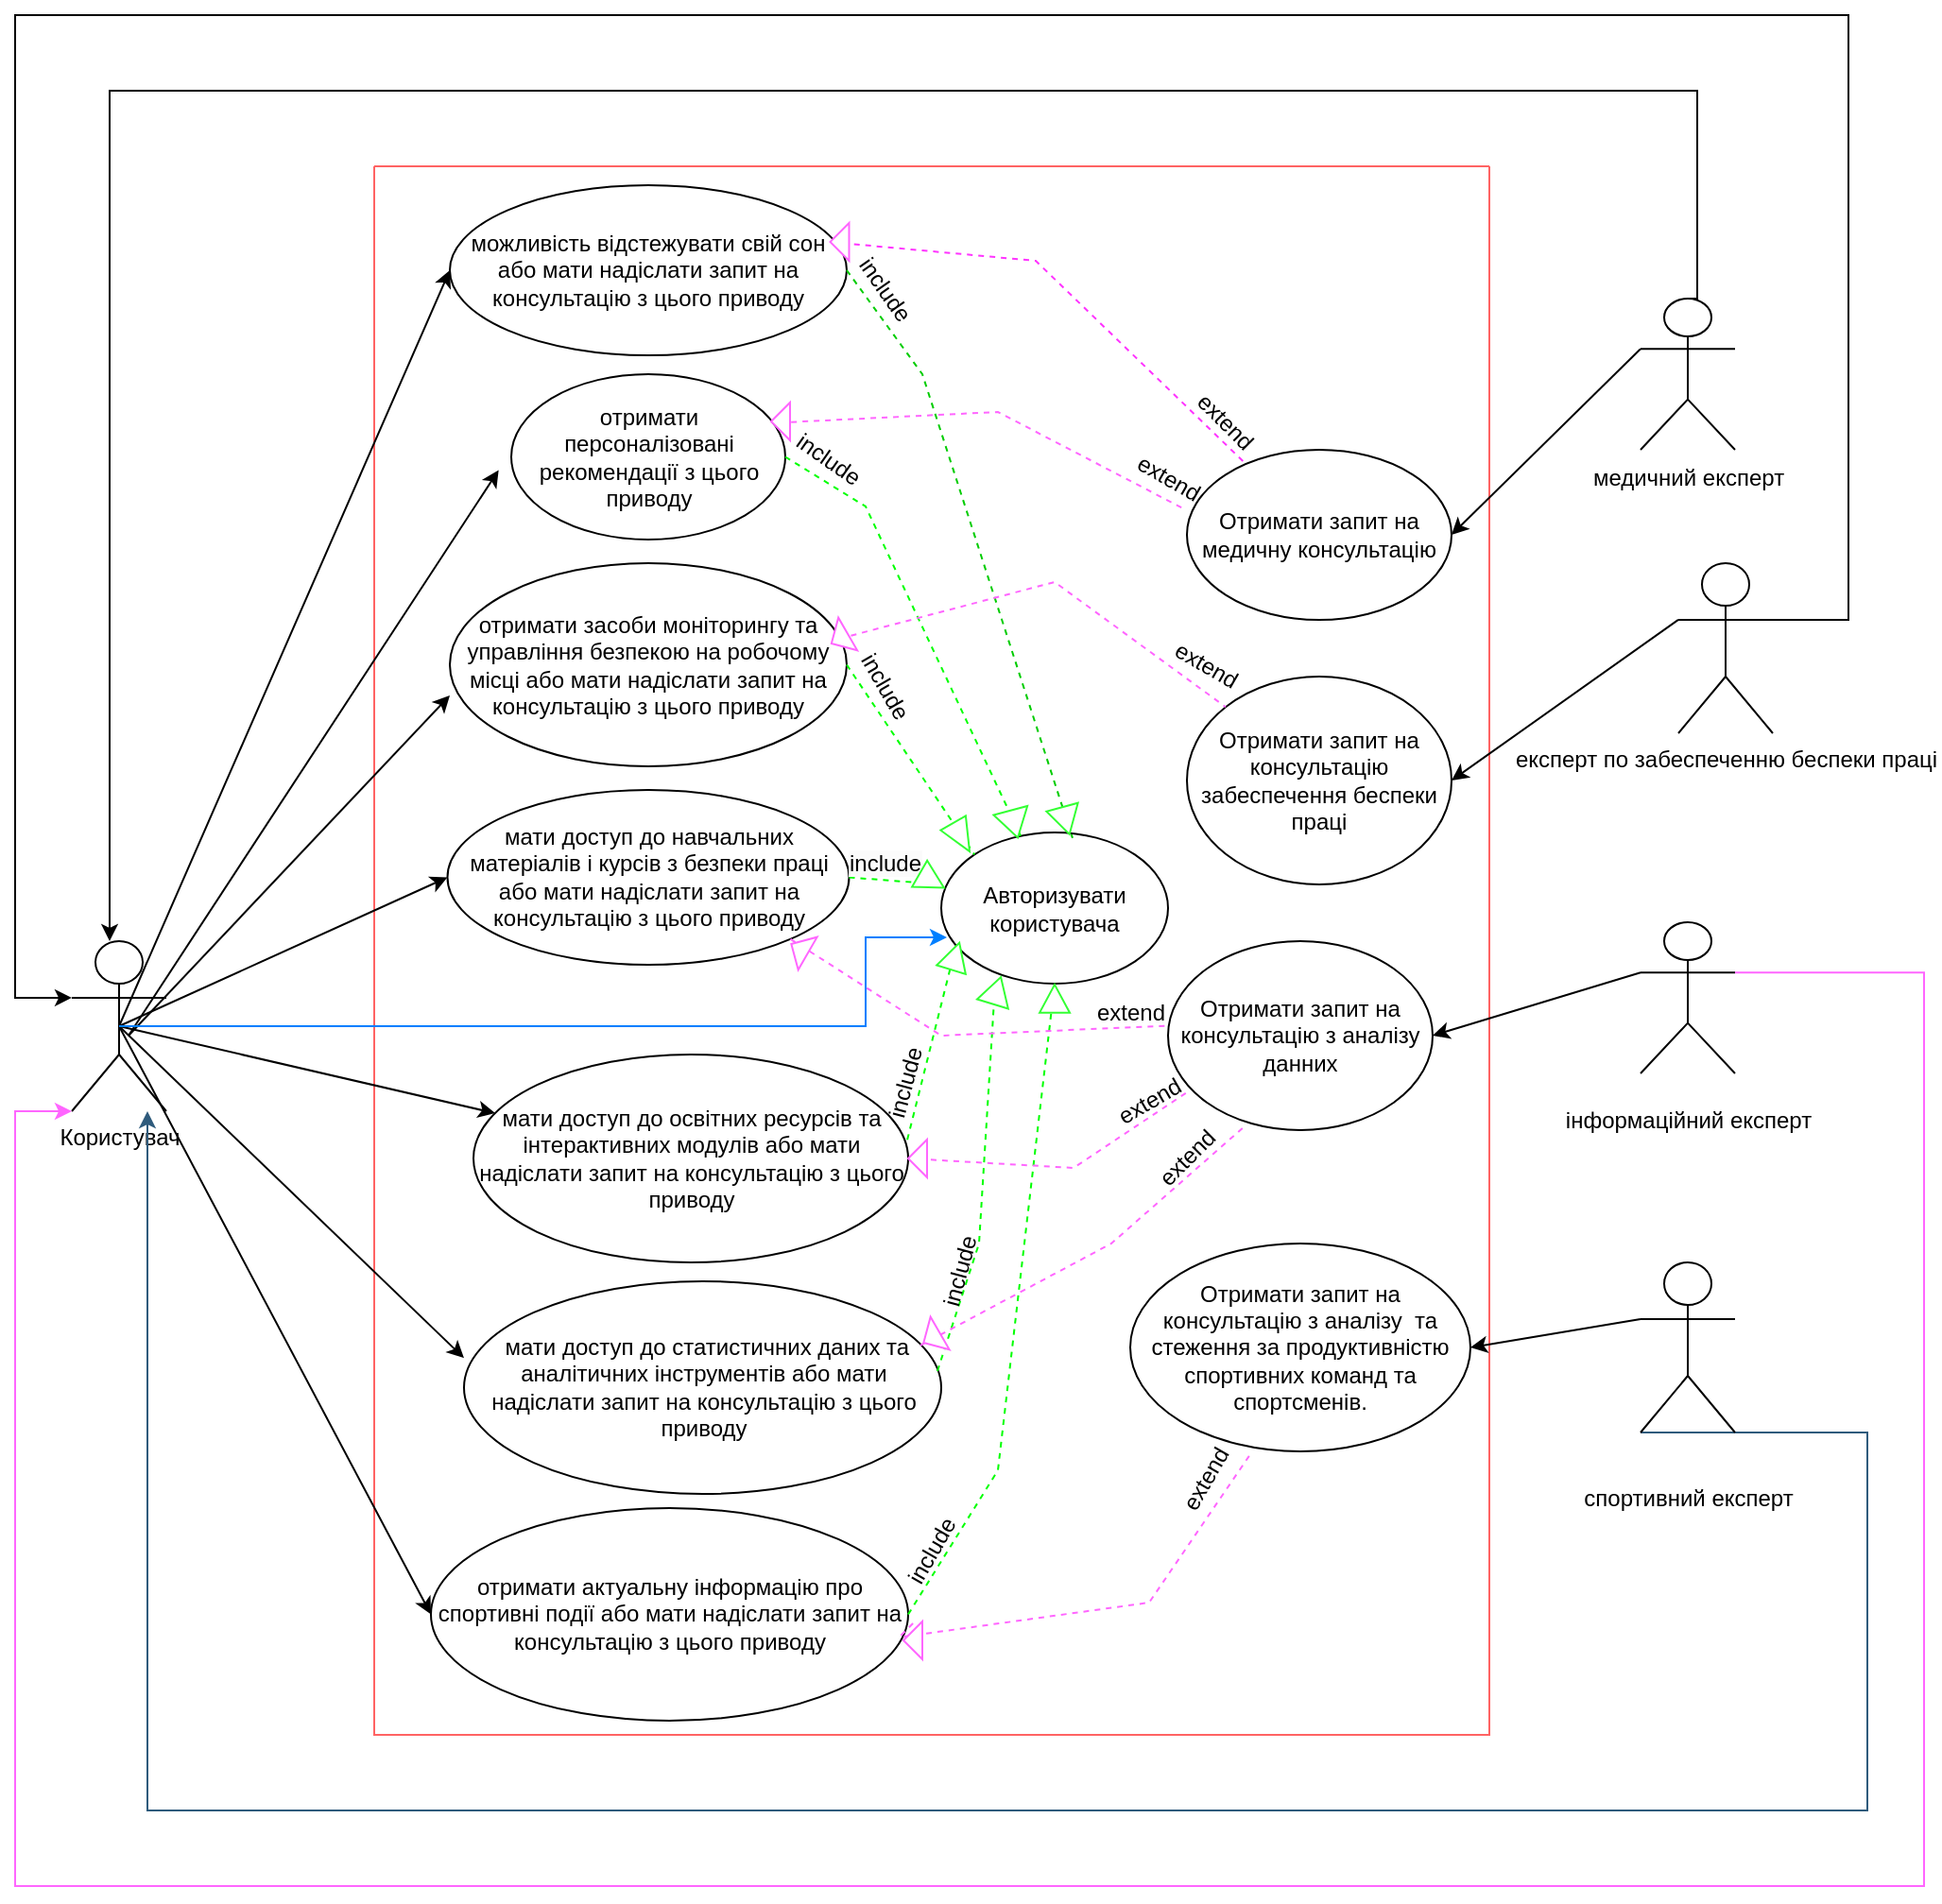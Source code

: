 <mxfile version="21.8.1" type="device">
  <diagram name="Страница — 1" id="BrRdIf7-MBRP2qg0M5hT">
    <mxGraphModel dx="3215" dy="1897" grid="0" gridSize="10" guides="1" tooltips="1" connect="1" arrows="1" fold="1" page="1" pageScale="1" pageWidth="1169" pageHeight="827" math="0" shadow="0">
      <root>
        <mxCell id="0" />
        <mxCell id="1" parent="0" />
        <mxCell id="nMjAK_z7ETHmy8bxgL3Z-1" value="Користувач" style="shape=umlActor;verticalLabelPosition=bottom;verticalAlign=top;html=1;outlineConnect=0;" parent="1" vertex="1">
          <mxGeometry x="-50" y="400" width="50" height="90" as="geometry" />
        </mxCell>
        <mxCell id="fMbS71d6y_WR-DLfGMM9-35" style="edgeStyle=orthogonalEdgeStyle;rounded=0;orthogonalLoop=1;jettySize=auto;html=1;exitX=0.5;exitY=0;exitDx=0;exitDy=0;exitPerimeter=0;" parent="1" source="nMjAK_z7ETHmy8bxgL3Z-2" target="nMjAK_z7ETHmy8bxgL3Z-1" edge="1">
          <mxGeometry relative="1" as="geometry">
            <mxPoint x="810" y="-148" as="sourcePoint" />
            <mxPoint x="40" y="160" as="targetPoint" />
            <Array as="points">
              <mxPoint x="810" y="60" />
              <mxPoint x="810" y="-50" />
              <mxPoint x="-30" y="-50" />
            </Array>
          </mxGeometry>
        </mxCell>
        <mxCell id="nMjAK_z7ETHmy8bxgL3Z-2" value="" style="shape=umlActor;verticalLabelPosition=bottom;verticalAlign=top;html=1;outlineConnect=0;" parent="1" vertex="1">
          <mxGeometry x="780" y="60" width="50" height="80" as="geometry" />
        </mxCell>
        <mxCell id="fMbS71d6y_WR-DLfGMM9-42" style="edgeStyle=orthogonalEdgeStyle;rounded=0;orthogonalLoop=1;jettySize=auto;html=1;exitX=1;exitY=0.333;exitDx=0;exitDy=0;exitPerimeter=0;entryX=0;entryY=1;entryDx=0;entryDy=0;entryPerimeter=0;strokeColor=#FF66FF;" parent="1" source="nMjAK_z7ETHmy8bxgL3Z-3" target="nMjAK_z7ETHmy8bxgL3Z-1" edge="1">
          <mxGeometry relative="1" as="geometry">
            <Array as="points">
              <mxPoint x="930" y="417" />
              <mxPoint x="930" y="900" />
              <mxPoint x="-80" y="900" />
              <mxPoint x="-80" y="490" />
            </Array>
          </mxGeometry>
        </mxCell>
        <mxCell id="nMjAK_z7ETHmy8bxgL3Z-3" value="" style="shape=umlActor;verticalLabelPosition=bottom;verticalAlign=top;html=1;outlineConnect=0;" parent="1" vertex="1">
          <mxGeometry x="780" y="390" width="50" height="80" as="geometry" />
        </mxCell>
        <mxCell id="nMjAK_z7ETHmy8bxgL3Z-16" value="" style="endArrow=classic;html=1;rounded=0;" parent="1" edge="1">
          <mxGeometry width="50" height="50" relative="1" as="geometry">
            <mxPoint x="620" y="520" as="sourcePoint" />
            <mxPoint x="620" y="520" as="targetPoint" />
          </mxGeometry>
        </mxCell>
        <mxCell id="nMjAK_z7ETHmy8bxgL3Z-30" value="" style="swimlane;startSize=0;strokeColor=#FF6363;" parent="1" vertex="1">
          <mxGeometry x="110" y="-10" width="590" height="830" as="geometry" />
        </mxCell>
        <mxCell id="nMjAK_z7ETHmy8bxgL3Z-15" value="мати доступ до навчальних матеріалів і курсів з безпеки праці або мати надіслати запит на консультацію з цього приводу" style="ellipse;whiteSpace=wrap;html=1;" parent="nMjAK_z7ETHmy8bxgL3Z-30" vertex="1">
          <mxGeometry x="38.75" y="330" width="212.5" height="92.5" as="geometry" />
        </mxCell>
        <mxCell id="nMjAK_z7ETHmy8bxgL3Z-7" value="&amp;nbsp;мати доступ до статистичних даних та аналітичних інструментів або мати надіслати запит на консультацію з цього приводу" style="ellipse;whiteSpace=wrap;html=1;" parent="nMjAK_z7ETHmy8bxgL3Z-30" vertex="1">
          <mxGeometry x="47.5" y="590" width="252.5" height="112.5" as="geometry" />
        </mxCell>
        <mxCell id="nMjAK_z7ETHmy8bxgL3Z-9" value="отримати актуальну інформацію про спортивні події або мати надіслати запит на консультацію з цього приводу" style="ellipse;whiteSpace=wrap;html=1;" parent="nMjAK_z7ETHmy8bxgL3Z-30" vertex="1">
          <mxGeometry x="30" y="710" width="252.5" height="112.5" as="geometry" />
        </mxCell>
        <mxCell id="nMjAK_z7ETHmy8bxgL3Z-5" value="мати доступ до освітних ресурсів та інтерактивних модулів або мати надіслати запит на консультацію з цього приводу" style="ellipse;whiteSpace=wrap;html=1;" parent="nMjAK_z7ETHmy8bxgL3Z-30" vertex="1">
          <mxGeometry x="52.5" y="470" width="230" height="110" as="geometry" />
        </mxCell>
        <mxCell id="nMjAK_z7ETHmy8bxgL3Z-6" value="можливість відстежувати свій сон або мати надіслати запит на консультацію з цього приводу" style="ellipse;whiteSpace=wrap;html=1;" parent="nMjAK_z7ETHmy8bxgL3Z-30" vertex="1">
          <mxGeometry x="40" y="10" width="210" height="90" as="geometry" />
        </mxCell>
        <mxCell id="nMjAK_z7ETHmy8bxgL3Z-8" value="отримати персоналізовані рекомендації з цього приводу" style="ellipse;whiteSpace=wrap;html=1;" parent="nMjAK_z7ETHmy8bxgL3Z-30" vertex="1">
          <mxGeometry x="72.5" y="110" width="145" height="87.5" as="geometry" />
        </mxCell>
        <mxCell id="nMjAK_z7ETHmy8bxgL3Z-4" value="отримати&amp;nbsp;засоби моніторингу та управління безпекою на робочому місці або мати надіслати запит на консультацію з цього приводу" style="ellipse;whiteSpace=wrap;html=1;" parent="nMjAK_z7ETHmy8bxgL3Z-30" vertex="1">
          <mxGeometry x="40" y="210" width="210" height="107.5" as="geometry" />
        </mxCell>
        <mxCell id="fMbS71d6y_WR-DLfGMM9-32" value="Авторизувати користувача" style="ellipse;whiteSpace=wrap;html=1;" parent="nMjAK_z7ETHmy8bxgL3Z-30" vertex="1">
          <mxGeometry x="300" y="352.5" width="120" height="80" as="geometry" />
        </mxCell>
        <mxCell id="fMbS71d6y_WR-DLfGMM9-53" value="Отримати запит на медичну консультацію" style="ellipse;whiteSpace=wrap;html=1;" parent="nMjAK_z7ETHmy8bxgL3Z-30" vertex="1">
          <mxGeometry x="430" y="150" width="140" height="90" as="geometry" />
        </mxCell>
        <mxCell id="fMbS71d6y_WR-DLfGMM9-54" value="Отримати запит на консультацію забеспечення беспеки праці" style="ellipse;whiteSpace=wrap;html=1;" parent="nMjAK_z7ETHmy8bxgL3Z-30" vertex="1">
          <mxGeometry x="430" y="270" width="140" height="110" as="geometry" />
        </mxCell>
        <mxCell id="fMbS71d6y_WR-DLfGMM9-55" value="Отримати запит на консультацію з аналізу данних" style="ellipse;whiteSpace=wrap;html=1;" parent="nMjAK_z7ETHmy8bxgL3Z-30" vertex="1">
          <mxGeometry x="420" y="410" width="140" height="100" as="geometry" />
        </mxCell>
        <mxCell id="fMbS71d6y_WR-DLfGMM9-56" value="Отримати запит на консультацію з аналізу&amp;nbsp; та стеження за продуктивністю спортивних команд та спортсменів." style="ellipse;whiteSpace=wrap;html=1;" parent="nMjAK_z7ETHmy8bxgL3Z-30" vertex="1">
          <mxGeometry x="400" y="570" width="180" height="110" as="geometry" />
        </mxCell>
        <mxCell id="fMbS71d6y_WR-DLfGMM9-88" value="" style="endArrow=classic;html=1;rounded=0;entryX=0;entryY=0.651;entryDx=0;entryDy=0;entryPerimeter=0;" parent="nMjAK_z7ETHmy8bxgL3Z-30" target="nMjAK_z7ETHmy8bxgL3Z-4" edge="1">
          <mxGeometry width="50" height="50" relative="1" as="geometry">
            <mxPoint x="-130" y="460" as="sourcePoint" />
            <mxPoint x="50" y="270" as="targetPoint" />
          </mxGeometry>
        </mxCell>
        <mxCell id="fMbS71d6y_WR-DLfGMM9-59" value="" style="endArrow=none;dashed=1;html=1;rounded=0;exitX=0.992;exitY=0.422;exitDx=0;exitDy=0;exitPerimeter=0;entryX=0.238;entryY=0.994;entryDx=0;entryDy=0;entryPerimeter=0;strokeColor=#00FF00;" parent="nMjAK_z7ETHmy8bxgL3Z-30" source="nMjAK_z7ETHmy8bxgL3Z-7" target="fMbS71d6y_WR-DLfGMM9-32" edge="1">
          <mxGeometry width="50" height="50" relative="1" as="geometry">
            <mxPoint x="240" y="567.5" as="sourcePoint" />
            <mxPoint x="290" y="517.5" as="targetPoint" />
            <Array as="points">
              <mxPoint x="320" y="570" />
            </Array>
          </mxGeometry>
        </mxCell>
        <mxCell id="fMbS71d6y_WR-DLfGMM9-61" value="" style="endArrow=none;dashed=1;html=1;rounded=0;exitX=0.998;exitY=0.41;exitDx=0;exitDy=0;exitPerimeter=0;entryX=0.064;entryY=0.755;entryDx=0;entryDy=0;entryPerimeter=0;strokeColor=#00FF00;" parent="nMjAK_z7ETHmy8bxgL3Z-30" source="nMjAK_z7ETHmy8bxgL3Z-5" target="fMbS71d6y_WR-DLfGMM9-32" edge="1">
          <mxGeometry width="50" height="50" relative="1" as="geometry">
            <mxPoint x="220" y="482.5" as="sourcePoint" />
            <mxPoint x="270" y="432.5" as="targetPoint" />
          </mxGeometry>
        </mxCell>
        <mxCell id="fMbS71d6y_WR-DLfGMM9-62" value="" style="endArrow=none;dashed=1;html=1;rounded=0;exitX=1;exitY=0.5;exitDx=0;exitDy=0;entryX=0;entryY=0.344;entryDx=0;entryDy=0;entryPerimeter=0;strokeColor=#00FF00;" parent="nMjAK_z7ETHmy8bxgL3Z-30" source="nMjAK_z7ETHmy8bxgL3Z-15" target="fMbS71d6y_WR-DLfGMM9-32" edge="1">
          <mxGeometry width="50" height="50" relative="1" as="geometry">
            <mxPoint x="225" y="388" as="sourcePoint" />
            <mxPoint x="275" y="337.5" as="targetPoint" />
          </mxGeometry>
        </mxCell>
        <mxCell id="fMbS71d6y_WR-DLfGMM9-63" value="" style="endArrow=none;dashed=1;html=1;rounded=0;exitX=1;exitY=0.5;exitDx=0;exitDy=0;entryX=0.579;entryY=0.037;entryDx=0;entryDy=0;entryPerimeter=0;strokeColor=#00CC00;" parent="nMjAK_z7ETHmy8bxgL3Z-30" source="nMjAK_z7ETHmy8bxgL3Z-6" target="fMbS71d6y_WR-DLfGMM9-32" edge="1">
          <mxGeometry width="50" height="50" relative="1" as="geometry">
            <mxPoint x="225" y="90" as="sourcePoint" />
            <mxPoint x="275" y="40" as="targetPoint" />
            <Array as="points">
              <mxPoint x="290" y="110" />
            </Array>
          </mxGeometry>
        </mxCell>
        <mxCell id="fMbS71d6y_WR-DLfGMM9-90" value="" style="endArrow=none;dashed=1;html=1;rounded=0;exitX=1;exitY=0.5;exitDx=0;exitDy=0;entryX=0.5;entryY=1;entryDx=0;entryDy=0;strokeColor=#00FF00;" parent="nMjAK_z7ETHmy8bxgL3Z-30" source="nMjAK_z7ETHmy8bxgL3Z-9" target="fMbS71d6y_WR-DLfGMM9-32" edge="1">
          <mxGeometry width="50" height="50" relative="1" as="geometry">
            <mxPoint x="260" y="690" as="sourcePoint" />
            <mxPoint x="310" y="640" as="targetPoint" />
            <Array as="points">
              <mxPoint x="330" y="690" />
            </Array>
          </mxGeometry>
        </mxCell>
        <mxCell id="fMbS71d6y_WR-DLfGMM9-91" value="" style="endArrow=none;dashed=1;html=1;rounded=0;exitX=1;exitY=0.5;exitDx=0;exitDy=0;entryX=0;entryY=0;entryDx=0;entryDy=0;strokeColor=#00FF00;" parent="nMjAK_z7ETHmy8bxgL3Z-30" source="nMjAK_z7ETHmy8bxgL3Z-4" target="fMbS71d6y_WR-DLfGMM9-32" edge="1">
          <mxGeometry width="50" height="50" relative="1" as="geometry">
            <mxPoint x="230" y="280" as="sourcePoint" />
            <mxPoint x="280" y="230" as="targetPoint" />
          </mxGeometry>
        </mxCell>
        <mxCell id="fMbS71d6y_WR-DLfGMM9-92" value="" style="endArrow=none;dashed=1;html=1;rounded=0;exitX=1;exitY=0.5;exitDx=0;exitDy=0;strokeColor=#00FF00;" parent="nMjAK_z7ETHmy8bxgL3Z-30" source="nMjAK_z7ETHmy8bxgL3Z-8" target="fMbS71d6y_WR-DLfGMM9-32" edge="1">
          <mxGeometry width="50" height="50" relative="1" as="geometry">
            <mxPoint x="190" y="190" as="sourcePoint" />
            <mxPoint x="240" y="140" as="targetPoint" />
            <Array as="points">
              <mxPoint x="260" y="180" />
            </Array>
          </mxGeometry>
        </mxCell>
        <mxCell id="sG-ECZADBTKkwsSgiSJS-2" value="" style="endArrow=none;dashed=1;html=1;rounded=0;exitX=1;exitY=0.5;exitDx=0;exitDy=0;strokeColor=#FF66FF;" edge="1" parent="nMjAK_z7ETHmy8bxgL3Z-30" source="nMjAK_z7ETHmy8bxgL3Z-5">
          <mxGeometry width="50" height="50" relative="1" as="geometry">
            <mxPoint x="380" y="540" as="sourcePoint" />
            <mxPoint x="430" y="490" as="targetPoint" />
            <Array as="points">
              <mxPoint x="370" y="530" />
            </Array>
          </mxGeometry>
        </mxCell>
        <mxCell id="sG-ECZADBTKkwsSgiSJS-3" value="" style="endArrow=none;dashed=1;html=1;rounded=0;exitX=0.985;exitY=0.599;exitDx=0;exitDy=0;exitPerimeter=0;entryX=0.35;entryY=1.021;entryDx=0;entryDy=0;entryPerimeter=0;strokeColor=#FF66FF;" edge="1" parent="nMjAK_z7ETHmy8bxgL3Z-30" source="sG-ECZADBTKkwsSgiSJS-34" target="fMbS71d6y_WR-DLfGMM9-56">
          <mxGeometry width="50" height="50" relative="1" as="geometry">
            <mxPoint x="330" y="770" as="sourcePoint" />
            <mxPoint x="380" y="720" as="targetPoint" />
            <Array as="points">
              <mxPoint x="410" y="760" />
            </Array>
          </mxGeometry>
        </mxCell>
        <mxCell id="sG-ECZADBTKkwsSgiSJS-4" value="" style="endArrow=none;dashed=1;html=1;rounded=0;exitX=0.956;exitY=0.302;exitDx=0;exitDy=0;exitPerimeter=0;entryX=0.295;entryY=0.973;entryDx=0;entryDy=0;entryPerimeter=0;strokeColor=#FF66FF;" edge="1" parent="nMjAK_z7ETHmy8bxgL3Z-30" source="nMjAK_z7ETHmy8bxgL3Z-7" target="fMbS71d6y_WR-DLfGMM9-55">
          <mxGeometry width="50" height="50" relative="1" as="geometry">
            <mxPoint x="340" y="660" as="sourcePoint" />
            <mxPoint x="390" y="610" as="targetPoint" />
            <Array as="points">
              <mxPoint x="390" y="570" />
            </Array>
          </mxGeometry>
        </mxCell>
        <mxCell id="sG-ECZADBTKkwsSgiSJS-5" value="" style="endArrow=none;dashed=1;html=1;rounded=0;exitX=1;exitY=1;exitDx=0;exitDy=0;entryX=-0.008;entryY=0.448;entryDx=0;entryDy=0;entryPerimeter=0;strokeColor=#FF66FF;" edge="1" parent="nMjAK_z7ETHmy8bxgL3Z-30" source="nMjAK_z7ETHmy8bxgL3Z-15" target="fMbS71d6y_WR-DLfGMM9-55">
          <mxGeometry width="50" height="50" relative="1" as="geometry">
            <mxPoint x="335" y="490" as="sourcePoint" />
            <mxPoint x="385" y="440" as="targetPoint" />
            <Array as="points">
              <mxPoint x="300" y="460" />
            </Array>
          </mxGeometry>
        </mxCell>
        <mxCell id="sG-ECZADBTKkwsSgiSJS-6" value="" style="endArrow=none;dashed=1;html=1;rounded=0;exitX=0.98;exitY=0.293;exitDx=0;exitDy=0;exitPerimeter=0;entryX=-0.008;entryY=0.35;entryDx=0;entryDy=0;entryPerimeter=0;strokeColor=#FF66FF;" edge="1" parent="nMjAK_z7ETHmy8bxgL3Z-30" source="nMjAK_z7ETHmy8bxgL3Z-8" target="fMbS71d6y_WR-DLfGMM9-53">
          <mxGeometry width="50" height="50" relative="1" as="geometry">
            <mxPoint x="390" y="200" as="sourcePoint" />
            <mxPoint x="440" y="150" as="targetPoint" />
            <Array as="points">
              <mxPoint x="330" y="130" />
            </Array>
          </mxGeometry>
        </mxCell>
        <mxCell id="sG-ECZADBTKkwsSgiSJS-7" value="" style="endArrow=none;dashed=1;html=1;rounded=0;exitX=0.99;exitY=0.341;exitDx=0;exitDy=0;exitPerimeter=0;strokeColor=#FF33FF;" edge="1" parent="nMjAK_z7ETHmy8bxgL3Z-30" source="nMjAK_z7ETHmy8bxgL3Z-6" target="fMbS71d6y_WR-DLfGMM9-53">
          <mxGeometry width="50" height="50" relative="1" as="geometry">
            <mxPoint x="400" y="80" as="sourcePoint" />
            <mxPoint x="450" y="30" as="targetPoint" />
            <Array as="points">
              <mxPoint x="350" y="50" />
            </Array>
          </mxGeometry>
        </mxCell>
        <mxCell id="sG-ECZADBTKkwsSgiSJS-8" value="" style="endArrow=none;dashed=1;html=1;rounded=0;exitX=0.983;exitY=0.371;exitDx=0;exitDy=0;exitPerimeter=0;entryX=0;entryY=0;entryDx=0;entryDy=0;strokeColor=#FF66FF;" edge="1" parent="nMjAK_z7ETHmy8bxgL3Z-30" source="nMjAK_z7ETHmy8bxgL3Z-4" target="fMbS71d6y_WR-DLfGMM9-54">
          <mxGeometry width="50" height="50" relative="1" as="geometry">
            <mxPoint x="360" y="290" as="sourcePoint" />
            <mxPoint x="410" y="240" as="targetPoint" />
            <Array as="points">
              <mxPoint x="360" y="220" />
            </Array>
          </mxGeometry>
        </mxCell>
        <mxCell id="sG-ECZADBTKkwsSgiSJS-9" value="extend" style="text;html=1;align=center;verticalAlign=middle;resizable=0;points=[];autosize=1;strokeColor=none;fillColor=none;" vertex="1" parent="nMjAK_z7ETHmy8bxgL3Z-30">
          <mxGeometry x="370" y="432.5" width="60" height="30" as="geometry" />
        </mxCell>
        <mxCell id="sG-ECZADBTKkwsSgiSJS-10" value="extend" style="text;html=1;align=center;verticalAlign=middle;resizable=0;points=[];autosize=1;strokeColor=none;fillColor=none;rotation=-30;" vertex="1" parent="nMjAK_z7ETHmy8bxgL3Z-30">
          <mxGeometry x="380" y="480" width="60" height="30" as="geometry" />
        </mxCell>
        <mxCell id="sG-ECZADBTKkwsSgiSJS-11" value="extend" style="text;html=1;align=center;verticalAlign=middle;resizable=0;points=[];autosize=1;strokeColor=none;fillColor=none;rotation=-45;" vertex="1" parent="nMjAK_z7ETHmy8bxgL3Z-30">
          <mxGeometry x="400" y="510" width="60" height="30" as="geometry" />
        </mxCell>
        <mxCell id="sG-ECZADBTKkwsSgiSJS-12" value="extend" style="text;html=1;align=center;verticalAlign=middle;resizable=0;points=[];autosize=1;strokeColor=none;fillColor=none;rotation=-60;" vertex="1" parent="nMjAK_z7ETHmy8bxgL3Z-30">
          <mxGeometry x="410" y="680" width="60" height="30" as="geometry" />
        </mxCell>
        <mxCell id="sG-ECZADBTKkwsSgiSJS-13" value="extend" style="text;html=1;align=center;verticalAlign=middle;resizable=0;points=[];autosize=1;strokeColor=none;fillColor=none;rotation=30;" vertex="1" parent="nMjAK_z7ETHmy8bxgL3Z-30">
          <mxGeometry x="410" y="248.75" width="60" height="30" as="geometry" />
        </mxCell>
        <mxCell id="sG-ECZADBTKkwsSgiSJS-14" value="extend" style="text;html=1;align=center;verticalAlign=middle;resizable=0;points=[];autosize=1;strokeColor=none;fillColor=none;rotation=45;" vertex="1" parent="nMjAK_z7ETHmy8bxgL3Z-30">
          <mxGeometry x="420" y="120" width="60" height="30" as="geometry" />
        </mxCell>
        <mxCell id="sG-ECZADBTKkwsSgiSJS-15" value="extend" style="text;html=1;align=center;verticalAlign=middle;resizable=0;points=[];autosize=1;strokeColor=none;fillColor=none;rotation=30;" vertex="1" parent="nMjAK_z7ETHmy8bxgL3Z-30">
          <mxGeometry x="390" y="150" width="60" height="30" as="geometry" />
        </mxCell>
        <mxCell id="sG-ECZADBTKkwsSgiSJS-22" value="include" style="text;html=1;align=center;verticalAlign=middle;resizable=0;points=[];autosize=1;strokeColor=none;fillColor=none;rotation=-60;" vertex="1" parent="nMjAK_z7ETHmy8bxgL3Z-30">
          <mxGeometry x="265" y="718" width="60" height="30" as="geometry" />
        </mxCell>
        <mxCell id="sG-ECZADBTKkwsSgiSJS-21" value="include" style="text;html=1;align=center;verticalAlign=middle;resizable=0;points=[];autosize=1;strokeColor=none;fillColor=none;rotation=-75;" vertex="1" parent="nMjAK_z7ETHmy8bxgL3Z-30">
          <mxGeometry x="280" y="570" width="60" height="30" as="geometry" />
        </mxCell>
        <mxCell id="sG-ECZADBTKkwsSgiSJS-20" value="include" style="text;html=1;align=center;verticalAlign=middle;resizable=0;points=[];autosize=1;strokeColor=none;fillColor=none;rotation=-75;" vertex="1" parent="nMjAK_z7ETHmy8bxgL3Z-30">
          <mxGeometry x="251.25" y="470" width="60" height="30" as="geometry" />
        </mxCell>
        <mxCell id="sG-ECZADBTKkwsSgiSJS-19" value="&#xa;&lt;span style=&quot;color: rgb(0, 0, 0); font-family: Helvetica; font-size: 12px; font-style: normal; font-variant-ligatures: normal; font-variant-caps: normal; font-weight: 400; letter-spacing: normal; orphans: 2; text-align: center; text-indent: 0px; text-transform: none; widows: 2; word-spacing: 0px; -webkit-text-stroke-width: 0px; background-color: rgb(251, 251, 251); text-decoration-thickness: initial; text-decoration-style: initial; text-decoration-color: initial; float: none; display: inline !important;&quot;&gt;include&lt;/span&gt;&#xa;&#xa;" style="text;html=1;align=center;verticalAlign=middle;resizable=0;points=[];autosize=1;strokeColor=none;fillColor=none;" vertex="1" parent="nMjAK_z7ETHmy8bxgL3Z-30">
          <mxGeometry x="240" y="346.25" width="60" height="60" as="geometry" />
        </mxCell>
        <mxCell id="sG-ECZADBTKkwsSgiSJS-18" value="include" style="text;html=1;align=center;verticalAlign=middle;resizable=0;points=[];autosize=1;strokeColor=none;fillColor=none;rotation=60;" vertex="1" parent="nMjAK_z7ETHmy8bxgL3Z-30">
          <mxGeometry x="240" y="260" width="60" height="30" as="geometry" />
        </mxCell>
        <mxCell id="sG-ECZADBTKkwsSgiSJS-17" value="include" style="text;html=1;align=center;verticalAlign=middle;resizable=0;points=[];autosize=1;strokeColor=none;fillColor=none;rotation=35;" vertex="1" parent="nMjAK_z7ETHmy8bxgL3Z-30">
          <mxGeometry x="210" y="140" width="60" height="30" as="geometry" />
        </mxCell>
        <mxCell id="sG-ECZADBTKkwsSgiSJS-16" value="include" style="text;html=1;align=center;verticalAlign=middle;resizable=0;points=[];autosize=1;strokeColor=none;fillColor=none;rotation=55;" vertex="1" parent="nMjAK_z7ETHmy8bxgL3Z-30">
          <mxGeometry x="240" y="50" width="60" height="30" as="geometry" />
        </mxCell>
        <mxCell id="sG-ECZADBTKkwsSgiSJS-23" value="" style="triangle;whiteSpace=wrap;html=1;rotation=-180;strokeColor=#FF66FF;" vertex="1" parent="nMjAK_z7ETHmy8bxgL3Z-30">
          <mxGeometry x="241.25" y="30" width="10" height="20" as="geometry" />
        </mxCell>
        <mxCell id="sG-ECZADBTKkwsSgiSJS-25" value="" style="triangle;whiteSpace=wrap;html=1;rotation=-180;strokeColor=#FF66FF;" vertex="1" parent="nMjAK_z7ETHmy8bxgL3Z-30">
          <mxGeometry x="210" y="125" width="10" height="20" as="geometry" />
        </mxCell>
        <mxCell id="sG-ECZADBTKkwsSgiSJS-26" value="" style="triangle;whiteSpace=wrap;html=1;rotation=-210;strokeColor=#FF66FF;" vertex="1" parent="nMjAK_z7ETHmy8bxgL3Z-30">
          <mxGeometry x="241.25" y="240" width="10" height="20" as="geometry" />
        </mxCell>
        <mxCell id="sG-ECZADBTKkwsSgiSJS-27" value="" style="triangle;whiteSpace=wrap;html=1;rotation=-150;strokeColor=#FF66FF;" vertex="1" parent="nMjAK_z7ETHmy8bxgL3Z-30">
          <mxGeometry x="220" y="404" width="10" height="20" as="geometry" />
        </mxCell>
        <mxCell id="sG-ECZADBTKkwsSgiSJS-28" value="" style="triangle;whiteSpace=wrap;html=1;rotation=-180;strokeColor=#FF66FF;" vertex="1" parent="nMjAK_z7ETHmy8bxgL3Z-30">
          <mxGeometry x="282.5" y="515" width="10" height="20" as="geometry" />
        </mxCell>
        <mxCell id="sG-ECZADBTKkwsSgiSJS-29" value="" style="triangle;whiteSpace=wrap;html=1;rotation=-210;strokeColor=#FF66FF;" vertex="1" parent="nMjAK_z7ETHmy8bxgL3Z-30">
          <mxGeometry x="290" y="610" width="10" height="20" as="geometry" />
        </mxCell>
        <mxCell id="sG-ECZADBTKkwsSgiSJS-34" value="" style="triangle;whiteSpace=wrap;html=1;rotation=-180;strokeColor=#FF66FF;" vertex="1" parent="nMjAK_z7ETHmy8bxgL3Z-30">
          <mxGeometry x="280" y="770" width="10" height="20" as="geometry" />
        </mxCell>
        <mxCell id="sG-ECZADBTKkwsSgiSJS-35" value="" style="endArrow=none;dashed=1;html=1;rounded=0;exitX=0.985;exitY=0.599;exitDx=0;exitDy=0;exitPerimeter=0;entryX=0.35;entryY=1.021;entryDx=0;entryDy=0;entryPerimeter=0;strokeColor=#FF66FF;" edge="1" parent="nMjAK_z7ETHmy8bxgL3Z-30" source="nMjAK_z7ETHmy8bxgL3Z-9" target="sG-ECZADBTKkwsSgiSJS-34">
          <mxGeometry width="50" height="50" relative="1" as="geometry">
            <mxPoint x="389" y="767" as="sourcePoint" />
            <mxPoint x="573" y="672" as="targetPoint" />
            <Array as="points" />
          </mxGeometry>
        </mxCell>
        <mxCell id="sG-ECZADBTKkwsSgiSJS-36" value="" style="triangle;whiteSpace=wrap;html=1;rotation=30;strokeColor=#33FF33;" vertex="1" parent="nMjAK_z7ETHmy8bxgL3Z-30">
          <mxGeometry x="287.58" y="370" width="14.85" height="16" as="geometry" />
        </mxCell>
        <mxCell id="sG-ECZADBTKkwsSgiSJS-39" value="" style="triangle;whiteSpace=wrap;html=1;rotation=75;strokeColor=#33FF33;" vertex="1" parent="nMjAK_z7ETHmy8bxgL3Z-30">
          <mxGeometry x="358.5" y="337.67" width="14.85" height="17.22" as="geometry" />
        </mxCell>
        <mxCell id="sG-ECZADBTKkwsSgiSJS-44" value="" style="triangle;whiteSpace=wrap;html=1;rotation=75;strokeColor=#33FF33;" vertex="1" parent="nMjAK_z7ETHmy8bxgL3Z-30">
          <mxGeometry x="331.15" y="338.8" width="14.85" height="18.49" as="geometry" />
        </mxCell>
        <mxCell id="sG-ECZADBTKkwsSgiSJS-46" value="" style="triangle;whiteSpace=wrap;html=1;rotation=60;strokeColor=#33FF33;" vertex="1" parent="nMjAK_z7ETHmy8bxgL3Z-30">
          <mxGeometry x="302" y="347.4" width="17.34" height="15.29" as="geometry" />
        </mxCell>
        <mxCell id="sG-ECZADBTKkwsSgiSJS-48" value="" style="triangle;whiteSpace=wrap;html=1;rotation=-73;strokeColor=#33FF33;" vertex="1" parent="nMjAK_z7ETHmy8bxgL3Z-30">
          <mxGeometry x="300" y="410" width="14.85" height="16" as="geometry" />
        </mxCell>
        <mxCell id="sG-ECZADBTKkwsSgiSJS-49" value="" style="triangle;whiteSpace=wrap;html=1;rotation=-73;strokeColor=#33FF33;" vertex="1" parent="nMjAK_z7ETHmy8bxgL3Z-30">
          <mxGeometry x="321.95" y="427.58" width="14.85" height="17.17" as="geometry" />
        </mxCell>
        <mxCell id="sG-ECZADBTKkwsSgiSJS-51" value="" style="triangle;whiteSpace=wrap;html=1;rotation=-90;strokeColor=#33FF33;" vertex="1" parent="nMjAK_z7ETHmy8bxgL3Z-30">
          <mxGeometry x="352.58" y="432.5" width="14.85" height="16" as="geometry" />
        </mxCell>
        <mxCell id="fMbS71d6y_WR-DLfGMM9-44" style="edgeStyle=orthogonalEdgeStyle;rounded=0;orthogonalLoop=1;jettySize=auto;html=1;exitX=0;exitY=1;exitDx=0;exitDy=0;exitPerimeter=0;strokeColor=#2F5B7C;" parent="1" source="fMbS71d6y_WR-DLfGMM9-9" target="nMjAK_z7ETHmy8bxgL3Z-1" edge="1">
          <mxGeometry relative="1" as="geometry">
            <Array as="points">
              <mxPoint x="900" y="660" />
              <mxPoint x="900" y="860" />
              <mxPoint x="-10" y="860" />
            </Array>
          </mxGeometry>
        </mxCell>
        <mxCell id="fMbS71d6y_WR-DLfGMM9-9" value="" style="shape=umlActor;verticalLabelPosition=bottom;verticalAlign=top;html=1;outlineConnect=0;" parent="1" vertex="1">
          <mxGeometry x="780" y="570" width="50" height="90" as="geometry" />
        </mxCell>
        <mxCell id="fMbS71d6y_WR-DLfGMM9-38" style="edgeStyle=orthogonalEdgeStyle;rounded=0;orthogonalLoop=1;jettySize=auto;html=1;exitX=1;exitY=0.333;exitDx=0;exitDy=0;exitPerimeter=0;entryX=0;entryY=0.333;entryDx=0;entryDy=0;entryPerimeter=0;" parent="1" source="fMbS71d6y_WR-DLfGMM9-25" target="nMjAK_z7ETHmy8bxgL3Z-1" edge="1">
          <mxGeometry relative="1" as="geometry">
            <mxPoint x="70" y="-90" as="targetPoint" />
            <Array as="points">
              <mxPoint x="890" y="230" />
              <mxPoint x="890" y="-90" />
              <mxPoint x="-80" y="-90" />
              <mxPoint x="-80" y="430" />
            </Array>
          </mxGeometry>
        </mxCell>
        <mxCell id="fMbS71d6y_WR-DLfGMM9-25" value="експерт по забеспеченню беспеки праці" style="shape=umlActor;verticalLabelPosition=bottom;verticalAlign=top;html=1;outlineConnect=0;" parent="1" vertex="1">
          <mxGeometry x="800" y="200" width="50" height="90" as="geometry" />
        </mxCell>
        <mxCell id="fMbS71d6y_WR-DLfGMM9-26" value="медичний експерт" style="text;html=1;align=center;verticalAlign=middle;resizable=0;points=[];autosize=1;strokeColor=none;fillColor=none;" parent="1" vertex="1">
          <mxGeometry x="740" y="140" width="130" height="30" as="geometry" />
        </mxCell>
        <mxCell id="fMbS71d6y_WR-DLfGMM9-27" value="інформаційний експерт" style="text;html=1;align=center;verticalAlign=middle;resizable=0;points=[];autosize=1;strokeColor=none;fillColor=none;" parent="1" vertex="1">
          <mxGeometry x="725" y="480" width="160" height="30" as="geometry" />
        </mxCell>
        <mxCell id="fMbS71d6y_WR-DLfGMM9-28" value="спортивний експерт" style="text;html=1;align=center;verticalAlign=middle;resizable=0;points=[];autosize=1;strokeColor=none;fillColor=none;" parent="1" vertex="1">
          <mxGeometry x="735" y="680" width="140" height="30" as="geometry" />
        </mxCell>
        <mxCell id="fMbS71d6y_WR-DLfGMM9-64" value="" style="endArrow=classic;html=1;rounded=0;entryX=1;entryY=0.5;entryDx=0;entryDy=0;exitX=0;exitY=0.333;exitDx=0;exitDy=0;exitPerimeter=0;" parent="1" source="nMjAK_z7ETHmy8bxgL3Z-2" target="fMbS71d6y_WR-DLfGMM9-53" edge="1">
          <mxGeometry width="50" height="50" relative="1" as="geometry">
            <mxPoint x="700" y="130" as="sourcePoint" />
            <mxPoint x="750" y="80" as="targetPoint" />
          </mxGeometry>
        </mxCell>
        <mxCell id="fMbS71d6y_WR-DLfGMM9-65" value="" style="endArrow=classic;html=1;rounded=0;entryX=1;entryY=0.5;entryDx=0;entryDy=0;exitX=0;exitY=0.333;exitDx=0;exitDy=0;exitPerimeter=0;" parent="1" source="fMbS71d6y_WR-DLfGMM9-25" target="fMbS71d6y_WR-DLfGMM9-54" edge="1">
          <mxGeometry width="50" height="50" relative="1" as="geometry">
            <mxPoint x="700" y="280" as="sourcePoint" />
            <mxPoint x="750" y="230" as="targetPoint" />
          </mxGeometry>
        </mxCell>
        <mxCell id="fMbS71d6y_WR-DLfGMM9-66" value="" style="endArrow=classic;html=1;rounded=0;entryX=1;entryY=0.5;entryDx=0;entryDy=0;exitX=0;exitY=0.333;exitDx=0;exitDy=0;exitPerimeter=0;" parent="1" source="nMjAK_z7ETHmy8bxgL3Z-3" target="fMbS71d6y_WR-DLfGMM9-55" edge="1">
          <mxGeometry width="50" height="50" relative="1" as="geometry">
            <mxPoint x="700" y="480" as="sourcePoint" />
            <mxPoint x="750" y="430" as="targetPoint" />
          </mxGeometry>
        </mxCell>
        <mxCell id="fMbS71d6y_WR-DLfGMM9-67" value="" style="endArrow=classic;html=1;rounded=0;entryX=1;entryY=0.5;entryDx=0;entryDy=0;exitX=0;exitY=0.333;exitDx=0;exitDy=0;exitPerimeter=0;" parent="1" source="fMbS71d6y_WR-DLfGMM9-9" target="fMbS71d6y_WR-DLfGMM9-56" edge="1">
          <mxGeometry width="50" height="50" relative="1" as="geometry">
            <mxPoint x="700" y="690" as="sourcePoint" />
            <mxPoint x="750" y="640" as="targetPoint" />
          </mxGeometry>
        </mxCell>
        <mxCell id="nMjAK_z7ETHmy8bxgL3Z-12" value="" style="endArrow=classic;html=1;rounded=0;entryX=0;entryY=0.5;entryDx=0;entryDy=0;exitX=0.5;exitY=0.5;exitDx=0;exitDy=0;exitPerimeter=0;" parent="1" source="nMjAK_z7ETHmy8bxgL3Z-1" target="nMjAK_z7ETHmy8bxgL3Z-15" edge="1">
          <mxGeometry width="50" height="50" relative="1" as="geometry">
            <mxPoint x="70.48" y="390" as="sourcePoint" />
            <mxPoint x="180.48" y="430" as="targetPoint" />
          </mxGeometry>
        </mxCell>
        <mxCell id="fMbS71d6y_WR-DLfGMM9-48" value="" style="endArrow=classic;html=1;rounded=0;exitX=0.5;exitY=0.5;exitDx=0;exitDy=0;exitPerimeter=0;" parent="1" source="nMjAK_z7ETHmy8bxgL3Z-1" target="nMjAK_z7ETHmy8bxgL3Z-5" edge="1">
          <mxGeometry width="50" height="50" relative="1" as="geometry">
            <mxPoint x="69.52" y="404" as="sourcePoint" />
            <mxPoint x="190.48" y="480" as="targetPoint" />
          </mxGeometry>
        </mxCell>
        <mxCell id="fMbS71d6y_WR-DLfGMM9-84" value="" style="endArrow=classic;html=1;rounded=0;exitX=0.5;exitY=0.5;exitDx=0;exitDy=0;exitPerimeter=0;entryX=0;entryY=0.5;entryDx=0;entryDy=0;" parent="1" source="nMjAK_z7ETHmy8bxgL3Z-1" target="nMjAK_z7ETHmy8bxgL3Z-6" edge="1">
          <mxGeometry width="50" height="50" relative="1" as="geometry">
            <mxPoint x="440" y="270" as="sourcePoint" />
            <mxPoint x="490" y="220" as="targetPoint" />
          </mxGeometry>
        </mxCell>
        <mxCell id="fMbS71d6y_WR-DLfGMM9-86" value="" style="endArrow=classic;html=1;rounded=0;exitX=0.5;exitY=0.5;exitDx=0;exitDy=0;exitPerimeter=0;entryX=0;entryY=0.361;entryDx=0;entryDy=0;entryPerimeter=0;" parent="1" source="nMjAK_z7ETHmy8bxgL3Z-1" target="nMjAK_z7ETHmy8bxgL3Z-7" edge="1">
          <mxGeometry width="50" height="50" relative="1" as="geometry">
            <mxPoint x="80" y="590" as="sourcePoint" />
            <mxPoint x="130" y="540" as="targetPoint" />
          </mxGeometry>
        </mxCell>
        <mxCell id="fMbS71d6y_WR-DLfGMM9-85" value="" style="endArrow=classic;html=1;rounded=0;exitX=0.5;exitY=0.5;exitDx=0;exitDy=0;exitPerimeter=0;entryX=0;entryY=0.5;entryDx=0;entryDy=0;" parent="1" source="nMjAK_z7ETHmy8bxgL3Z-1" target="nMjAK_z7ETHmy8bxgL3Z-9" edge="1">
          <mxGeometry width="50" height="50" relative="1" as="geometry">
            <mxPoint x="120" y="710" as="sourcePoint" />
            <mxPoint x="170" y="660" as="targetPoint" />
          </mxGeometry>
        </mxCell>
        <mxCell id="fMbS71d6y_WR-DLfGMM9-87" value="" style="endArrow=classic;html=1;rounded=0;entryX=-0.046;entryY=0.58;entryDx=0;entryDy=0;entryPerimeter=0;" parent="1" target="nMjAK_z7ETHmy8bxgL3Z-8" edge="1">
          <mxGeometry width="50" height="50" relative="1" as="geometry">
            <mxPoint x="-20" y="450" as="sourcePoint" />
            <mxPoint x="150" y="170" as="targetPoint" />
          </mxGeometry>
        </mxCell>
        <mxCell id="sG-ECZADBTKkwsSgiSJS-1" style="edgeStyle=orthogonalEdgeStyle;rounded=0;orthogonalLoop=1;jettySize=auto;html=1;entryX=0.025;entryY=0.694;entryDx=0;entryDy=0;entryPerimeter=0;exitX=0.5;exitY=0.5;exitDx=0;exitDy=0;exitPerimeter=0;strokeColor=#007FFF;" edge="1" parent="1" source="nMjAK_z7ETHmy8bxgL3Z-1" target="fMbS71d6y_WR-DLfGMM9-32">
          <mxGeometry relative="1" as="geometry">
            <Array as="points">
              <mxPoint x="370" y="445" />
              <mxPoint x="370" y="398" />
            </Array>
          </mxGeometry>
        </mxCell>
      </root>
    </mxGraphModel>
  </diagram>
</mxfile>
